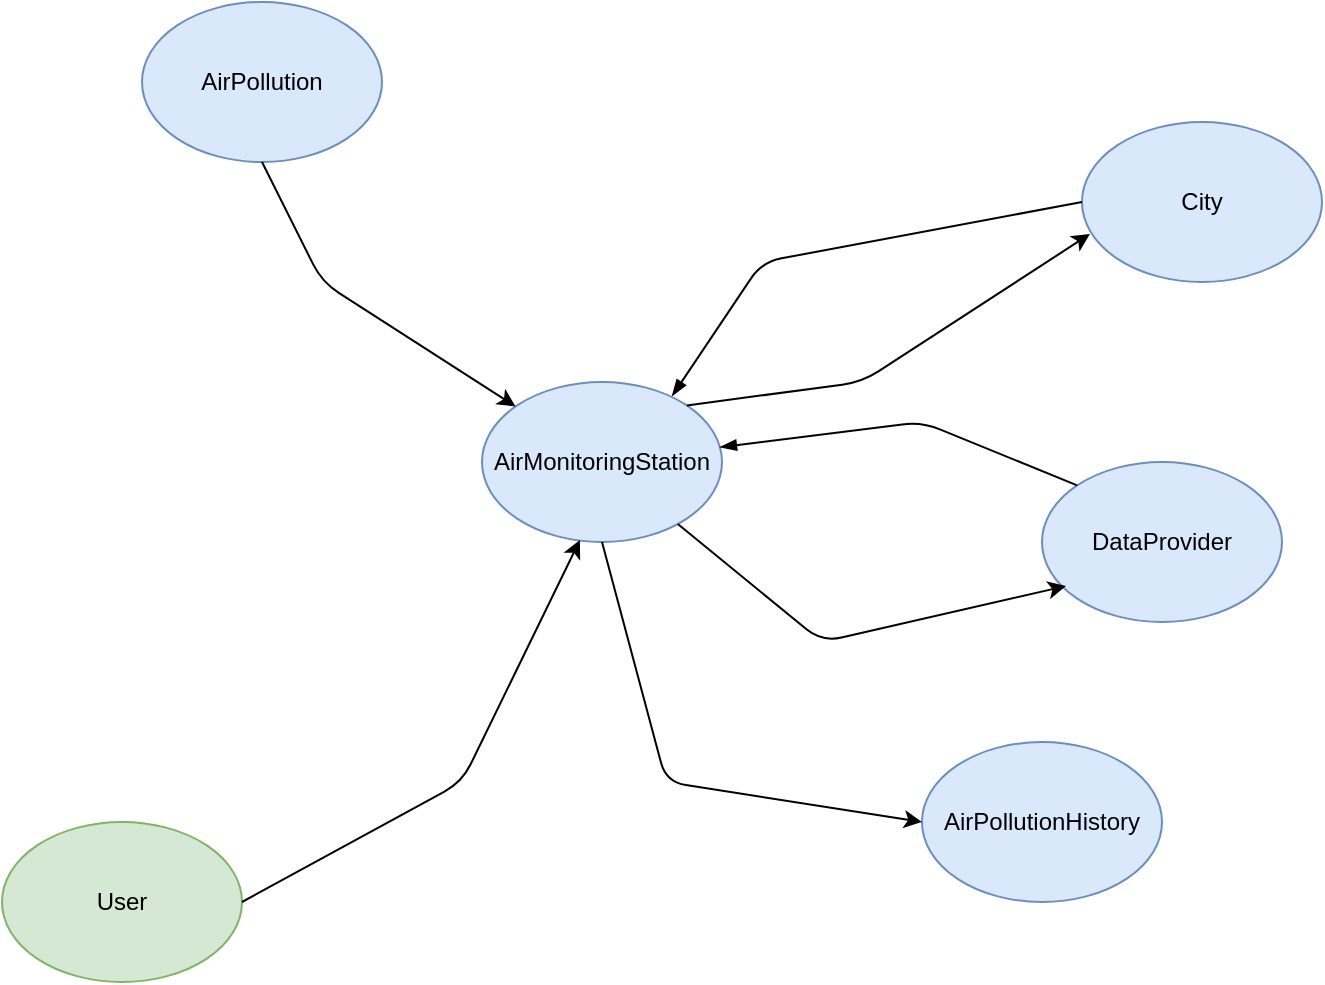 <mxfile version="14.5.10" type="github">
  <diagram id="ApX5JLMxndfBTvwCuYk7" name="Page-1">
    <mxGraphModel dx="1426" dy="769" grid="1" gridSize="10" guides="1" tooltips="1" connect="1" arrows="1" fold="1" page="1" pageScale="1" pageWidth="1169" pageHeight="827" math="0" shadow="0">
      <root>
        <mxCell id="0" />
        <mxCell id="1" parent="0" />
        <mxCell id="OZZ-bTDTIZ-gRP_8dZ8z-6" value="" style="ellipse;whiteSpace=wrap;html=1;fillColor=#dae8fc;strokeColor=#6c8ebf;" vertex="1" parent="1">
          <mxGeometry x="260" y="200" width="120" height="80" as="geometry" />
        </mxCell>
        <mxCell id="OZZ-bTDTIZ-gRP_8dZ8z-7" value="AirMonitoringStation" style="text;html=1;strokeColor=none;fillColor=none;align=center;verticalAlign=middle;whiteSpace=wrap;rounded=0;" vertex="1" parent="1">
          <mxGeometry x="300" y="230" width="40" height="20" as="geometry" />
        </mxCell>
        <mxCell id="OZZ-bTDTIZ-gRP_8dZ8z-8" value="City" style="ellipse;whiteSpace=wrap;html=1;fillColor=#dae8fc;strokeColor=#6c8ebf;" vertex="1" parent="1">
          <mxGeometry x="560" y="70" width="120" height="80" as="geometry" />
        </mxCell>
        <mxCell id="OZZ-bTDTIZ-gRP_8dZ8z-9" value="DataProvider" style="ellipse;whiteSpace=wrap;html=1;fillColor=#dae8fc;strokeColor=#6c8ebf;" vertex="1" parent="1">
          <mxGeometry x="540" y="240" width="120" height="80" as="geometry" />
        </mxCell>
        <mxCell id="OZZ-bTDTIZ-gRP_8dZ8z-11" value="" style="endArrow=none;html=1;entryX=0;entryY=0.5;entryDx=0;entryDy=0;exitX=0.792;exitY=0.088;exitDx=0;exitDy=0;exitPerimeter=0;startArrow=blockThin;startFill=1;endFill=0;" edge="1" parent="1" source="OZZ-bTDTIZ-gRP_8dZ8z-6" target="OZZ-bTDTIZ-gRP_8dZ8z-8">
          <mxGeometry width="50" height="50" relative="1" as="geometry">
            <mxPoint x="360" y="200" as="sourcePoint" />
            <mxPoint x="400" y="160" as="targetPoint" />
            <Array as="points">
              <mxPoint x="400" y="140" />
            </Array>
          </mxGeometry>
        </mxCell>
        <mxCell id="OZZ-bTDTIZ-gRP_8dZ8z-12" value="" style="endArrow=classic;html=1;exitX=1;exitY=0;exitDx=0;exitDy=0;entryX=0.033;entryY=0.7;entryDx=0;entryDy=0;entryPerimeter=0;" edge="1" parent="1" source="OZZ-bTDTIZ-gRP_8dZ8z-6" target="OZZ-bTDTIZ-gRP_8dZ8z-8">
          <mxGeometry width="50" height="50" relative="1" as="geometry">
            <mxPoint x="430" y="240" as="sourcePoint" />
            <mxPoint x="480" y="190" as="targetPoint" />
            <Array as="points">
              <mxPoint x="450" y="200" />
            </Array>
          </mxGeometry>
        </mxCell>
        <mxCell id="OZZ-bTDTIZ-gRP_8dZ8z-13" value="" style="endArrow=classic;html=1;entryX=0.1;entryY=0.775;entryDx=0;entryDy=0;entryPerimeter=0;" edge="1" parent="1" source="OZZ-bTDTIZ-gRP_8dZ8z-6" target="OZZ-bTDTIZ-gRP_8dZ8z-9">
          <mxGeometry width="50" height="50" relative="1" as="geometry">
            <mxPoint x="299.996" y="385.716" as="sourcePoint" />
            <mxPoint x="436.53" y="320" as="targetPoint" />
            <Array as="points">
              <mxPoint x="430" y="330" />
            </Array>
          </mxGeometry>
        </mxCell>
        <mxCell id="OZZ-bTDTIZ-gRP_8dZ8z-16" value="" style="endArrow=none;html=1;entryX=0;entryY=0;entryDx=0;entryDy=0;startArrow=blockThin;startFill=1;endFill=0;" edge="1" parent="1" source="OZZ-bTDTIZ-gRP_8dZ8z-6" target="OZZ-bTDTIZ-gRP_8dZ8z-9">
          <mxGeometry width="50" height="50" relative="1" as="geometry">
            <mxPoint x="460" y="280" as="sourcePoint" />
            <mxPoint x="664.96" y="182.96" as="targetPoint" />
            <Array as="points">
              <mxPoint x="480" y="220" />
            </Array>
          </mxGeometry>
        </mxCell>
        <mxCell id="OZZ-bTDTIZ-gRP_8dZ8z-17" value="AirPollution" style="ellipse;whiteSpace=wrap;html=1;fillColor=#dae8fc;strokeColor=#6c8ebf;" vertex="1" parent="1">
          <mxGeometry x="90" y="10" width="120" height="80" as="geometry" />
        </mxCell>
        <mxCell id="OZZ-bTDTIZ-gRP_8dZ8z-19" value="" style="endArrow=classic;html=1;exitX=0.5;exitY=1;exitDx=0;exitDy=0;" edge="1" parent="1" source="OZZ-bTDTIZ-gRP_8dZ8z-17" target="OZZ-bTDTIZ-gRP_8dZ8z-6">
          <mxGeometry width="50" height="50" relative="1" as="geometry">
            <mxPoint x="39.996" y="279.996" as="sourcePoint" />
            <mxPoint x="241.53" y="194.28" as="targetPoint" />
            <Array as="points">
              <mxPoint x="180" y="150" />
            </Array>
          </mxGeometry>
        </mxCell>
        <mxCell id="OZZ-bTDTIZ-gRP_8dZ8z-20" value="AirPollutionHistory" style="ellipse;whiteSpace=wrap;html=1;fillColor=#dae8fc;strokeColor=#6c8ebf;" vertex="1" parent="1">
          <mxGeometry x="480" y="380" width="120" height="80" as="geometry" />
        </mxCell>
        <mxCell id="OZZ-bTDTIZ-gRP_8dZ8z-21" value="" style="endArrow=classic;html=1;entryX=0;entryY=0.5;entryDx=0;entryDy=0;exitX=0.5;exitY=1;exitDx=0;exitDy=0;" edge="1" parent="1" source="OZZ-bTDTIZ-gRP_8dZ8z-6" target="OZZ-bTDTIZ-gRP_8dZ8z-20">
          <mxGeometry width="50" height="50" relative="1" as="geometry">
            <mxPoint x="280.0" y="341.009" as="sourcePoint" />
            <mxPoint x="474.1" y="372" as="targetPoint" />
            <Array as="points">
              <mxPoint x="352.1" y="400" />
            </Array>
          </mxGeometry>
        </mxCell>
        <mxCell id="OZZ-bTDTIZ-gRP_8dZ8z-23" value="User" style="ellipse;whiteSpace=wrap;html=1;fillColor=#d5e8d4;strokeColor=#82b366;" vertex="1" parent="1">
          <mxGeometry x="20" y="420" width="120" height="80" as="geometry" />
        </mxCell>
        <mxCell id="OZZ-bTDTIZ-gRP_8dZ8z-24" value="" style="endArrow=classic;html=1;entryX=0.408;entryY=0.988;entryDx=0;entryDy=0;entryPerimeter=0;exitX=1;exitY=0.5;exitDx=0;exitDy=0;" edge="1" parent="1" source="OZZ-bTDTIZ-gRP_8dZ8z-23" target="OZZ-bTDTIZ-gRP_8dZ8z-6">
          <mxGeometry width="50" height="50" relative="1" as="geometry">
            <mxPoint x="160.0" y="459.999" as="sourcePoint" />
            <mxPoint x="354.1" y="490.99" as="targetPoint" />
            <Array as="points">
              <mxPoint x="250" y="400" />
            </Array>
          </mxGeometry>
        </mxCell>
      </root>
    </mxGraphModel>
  </diagram>
</mxfile>
